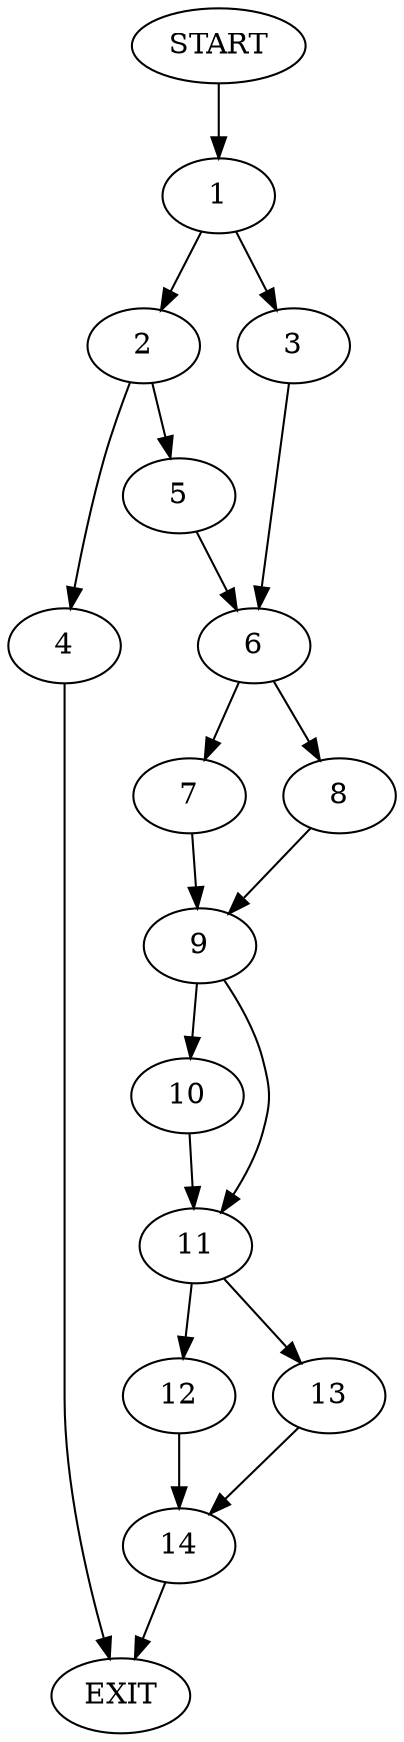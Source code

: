 digraph {
0 [label="START"]
15 [label="EXIT"]
0 -> 1
1 -> 2
1 -> 3
2 -> 4
2 -> 5
3 -> 6
5 -> 6
4 -> 15
6 -> 7
6 -> 8
8 -> 9
7 -> 9
9 -> 10
9 -> 11
11 -> 12
11 -> 13
10 -> 11
13 -> 14
12 -> 14
14 -> 15
}
